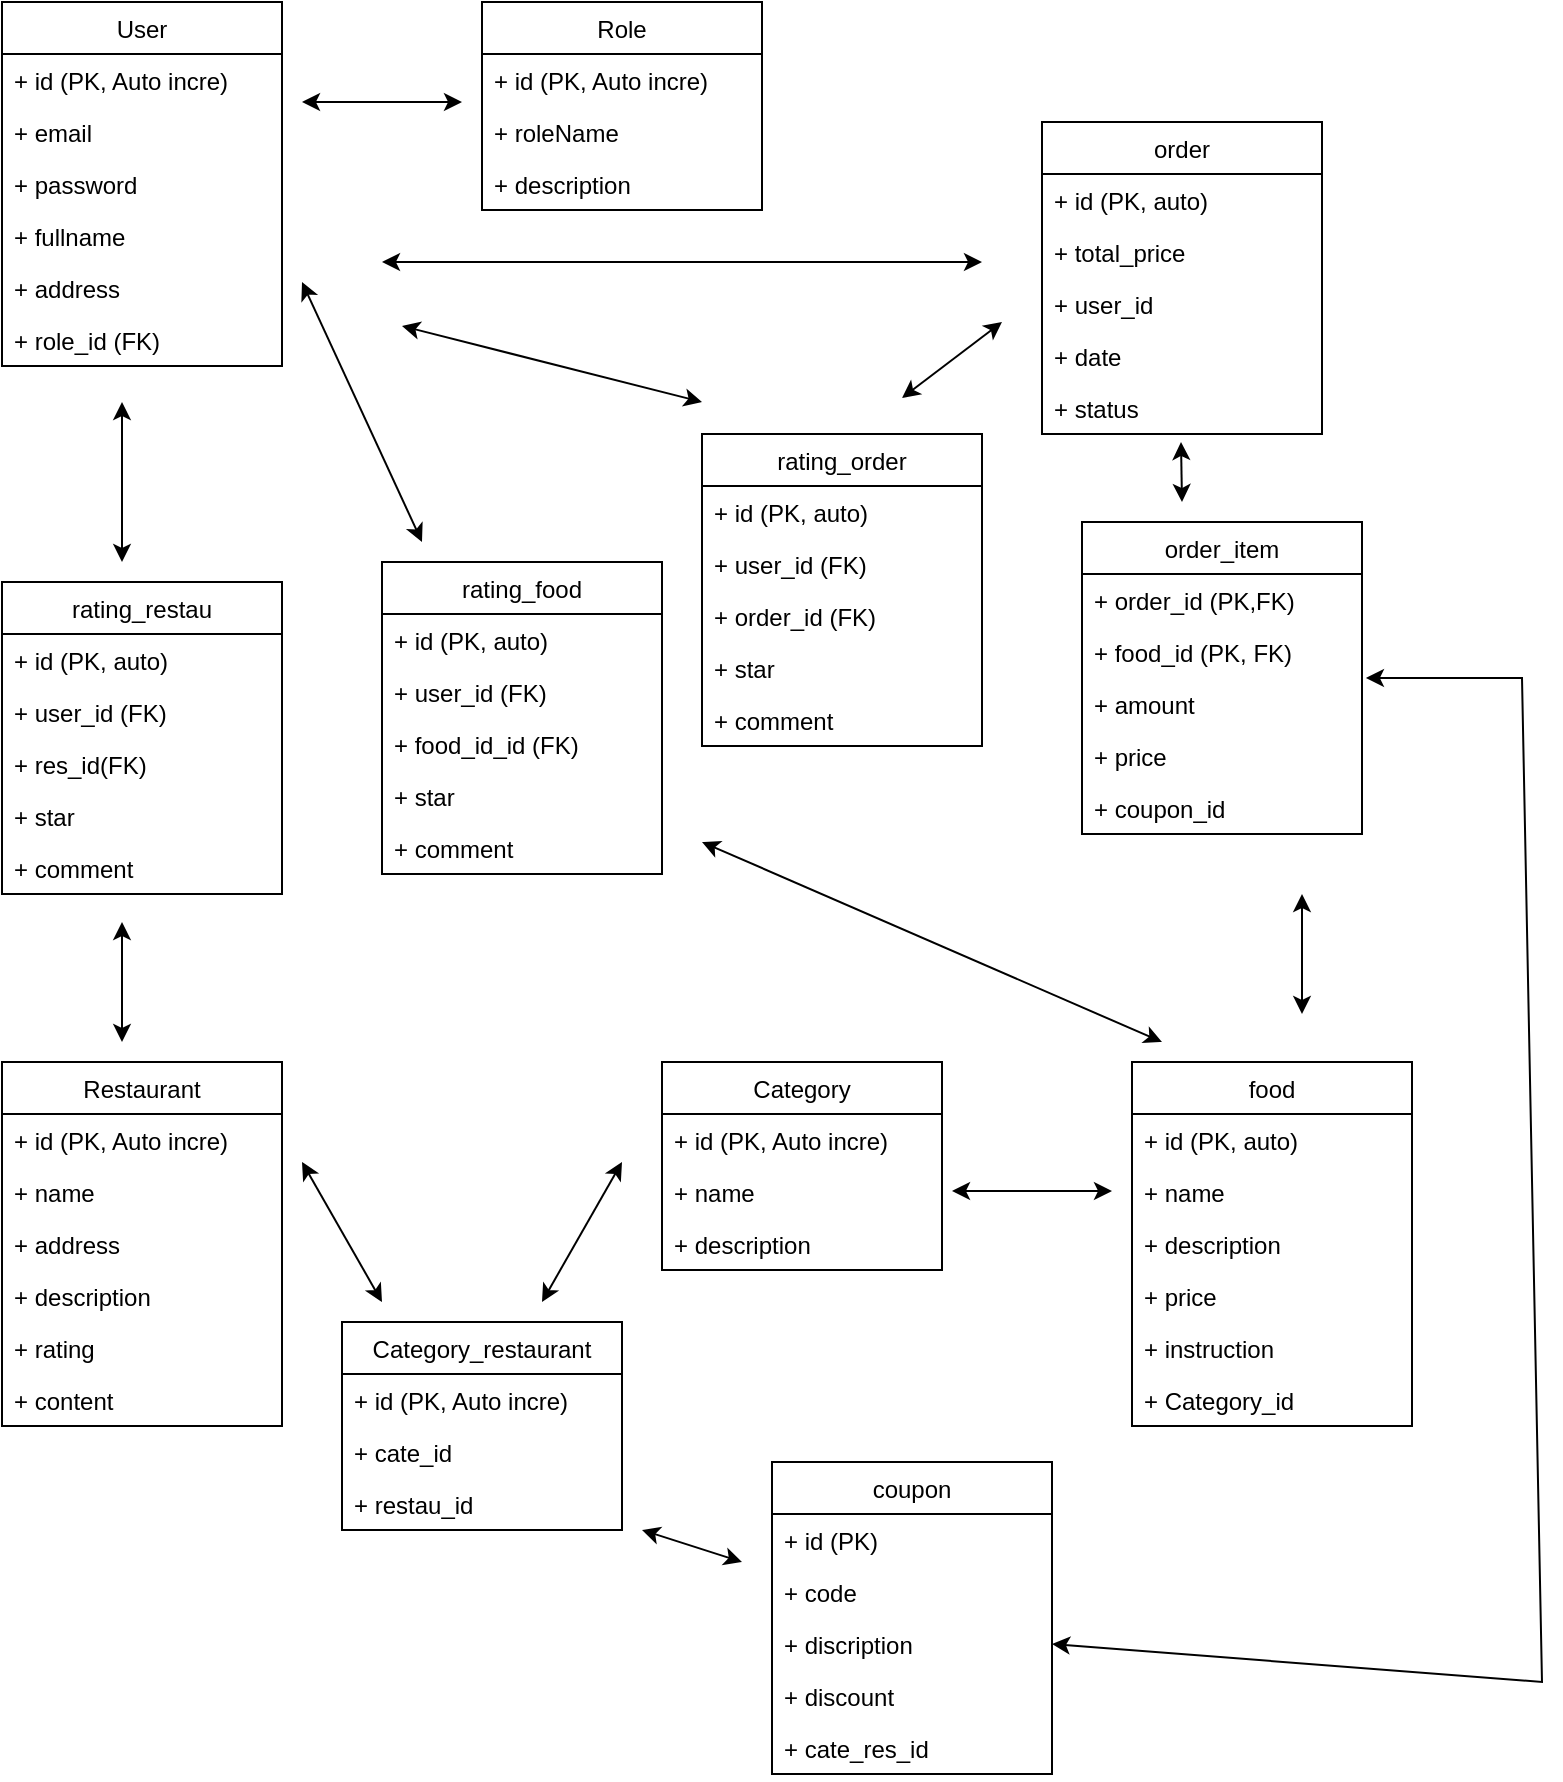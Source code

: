 <mxfile version="20.8.20" type="device"><diagram name="Page-1" id="gjFSyATlLkwNy_AtEqXd"><mxGraphModel dx="1120" dy="452" grid="1" gridSize="10" guides="1" tooltips="1" connect="1" arrows="1" fold="1" page="1" pageScale="1" pageWidth="850" pageHeight="1100" math="0" shadow="0"><root><mxCell id="0"/><mxCell id="1" parent="0"/><mxCell id="CccgnV73OyxPGAFx_HCX-1" value="User" style="swimlane;fontStyle=0;childLayout=stackLayout;horizontal=1;startSize=26;fillColor=none;horizontalStack=0;resizeParent=1;resizeParentMax=0;resizeLast=0;collapsible=1;marginBottom=0;" parent="1" vertex="1"><mxGeometry x="40" y="90" width="140" height="182" as="geometry"/></mxCell><mxCell id="CccgnV73OyxPGAFx_HCX-2" value="+ id (PK, Auto incre)" style="text;strokeColor=none;fillColor=none;align=left;verticalAlign=top;spacingLeft=4;spacingRight=4;overflow=hidden;rotatable=0;points=[[0,0.5],[1,0.5]];portConstraint=eastwest;" parent="CccgnV73OyxPGAFx_HCX-1" vertex="1"><mxGeometry y="26" width="140" height="26" as="geometry"/></mxCell><mxCell id="CccgnV73OyxPGAFx_HCX-3" value="+ email" style="text;strokeColor=none;fillColor=none;align=left;verticalAlign=top;spacingLeft=4;spacingRight=4;overflow=hidden;rotatable=0;points=[[0,0.5],[1,0.5]];portConstraint=eastwest;" parent="CccgnV73OyxPGAFx_HCX-1" vertex="1"><mxGeometry y="52" width="140" height="26" as="geometry"/></mxCell><mxCell id="CccgnV73OyxPGAFx_HCX-4" value="+ password" style="text;strokeColor=none;fillColor=none;align=left;verticalAlign=top;spacingLeft=4;spacingRight=4;overflow=hidden;rotatable=0;points=[[0,0.5],[1,0.5]];portConstraint=eastwest;" parent="CccgnV73OyxPGAFx_HCX-1" vertex="1"><mxGeometry y="78" width="140" height="26" as="geometry"/></mxCell><mxCell id="CccgnV73OyxPGAFx_HCX-5" value="+ fullname" style="text;strokeColor=none;fillColor=none;align=left;verticalAlign=top;spacingLeft=4;spacingRight=4;overflow=hidden;rotatable=0;points=[[0,0.5],[1,0.5]];portConstraint=eastwest;" parent="CccgnV73OyxPGAFx_HCX-1" vertex="1"><mxGeometry y="104" width="140" height="26" as="geometry"/></mxCell><mxCell id="CccgnV73OyxPGAFx_HCX-20" value="+ address" style="text;strokeColor=none;fillColor=none;align=left;verticalAlign=top;spacingLeft=4;spacingRight=4;overflow=hidden;rotatable=0;points=[[0,0.5],[1,0.5]];portConstraint=eastwest;" parent="CccgnV73OyxPGAFx_HCX-1" vertex="1"><mxGeometry y="130" width="140" height="26" as="geometry"/></mxCell><mxCell id="CccgnV73OyxPGAFx_HCX-12" value="+ role_id (FK)" style="text;strokeColor=none;fillColor=none;align=left;verticalAlign=top;spacingLeft=4;spacingRight=4;overflow=hidden;rotatable=0;points=[[0,0.5],[1,0.5]];portConstraint=eastwest;" parent="CccgnV73OyxPGAFx_HCX-1" vertex="1"><mxGeometry y="156" width="140" height="26" as="geometry"/></mxCell><mxCell id="CccgnV73OyxPGAFx_HCX-13" value="Role" style="swimlane;fontStyle=0;childLayout=stackLayout;horizontal=1;startSize=26;fillColor=none;horizontalStack=0;resizeParent=1;resizeParentMax=0;resizeLast=0;collapsible=1;marginBottom=0;" parent="1" vertex="1"><mxGeometry x="280" y="90" width="140" height="104" as="geometry"/></mxCell><mxCell id="CccgnV73OyxPGAFx_HCX-14" value="+ id (PK, Auto incre)" style="text;strokeColor=none;fillColor=none;align=left;verticalAlign=top;spacingLeft=4;spacingRight=4;overflow=hidden;rotatable=0;points=[[0,0.5],[1,0.5]];portConstraint=eastwest;" parent="CccgnV73OyxPGAFx_HCX-13" vertex="1"><mxGeometry y="26" width="140" height="26" as="geometry"/></mxCell><mxCell id="CccgnV73OyxPGAFx_HCX-15" value="+ roleName" style="text;strokeColor=none;fillColor=none;align=left;verticalAlign=top;spacingLeft=4;spacingRight=4;overflow=hidden;rotatable=0;points=[[0,0.5],[1,0.5]];portConstraint=eastwest;" parent="CccgnV73OyxPGAFx_HCX-13" vertex="1"><mxGeometry y="52" width="140" height="26" as="geometry"/></mxCell><mxCell id="CccgnV73OyxPGAFx_HCX-16" value="+ description" style="text;strokeColor=none;fillColor=none;align=left;verticalAlign=top;spacingLeft=4;spacingRight=4;overflow=hidden;rotatable=0;points=[[0,0.5],[1,0.5]];portConstraint=eastwest;" parent="CccgnV73OyxPGAFx_HCX-13" vertex="1"><mxGeometry y="78" width="140" height="26" as="geometry"/></mxCell><mxCell id="CccgnV73OyxPGAFx_HCX-22" value="" style="endArrow=classic;startArrow=classic;html=1;rounded=0;" parent="1" edge="1"><mxGeometry width="50" height="50" relative="1" as="geometry"><mxPoint x="190" y="140" as="sourcePoint"/><mxPoint x="270" y="140" as="targetPoint"/></mxGeometry></mxCell><mxCell id="CccgnV73OyxPGAFx_HCX-28" value="Restaurant" style="swimlane;fontStyle=0;childLayout=stackLayout;horizontal=1;startSize=26;fillColor=none;horizontalStack=0;resizeParent=1;resizeParentMax=0;resizeLast=0;collapsible=1;marginBottom=0;" parent="1" vertex="1"><mxGeometry x="40" y="620" width="140" height="182" as="geometry"/></mxCell><mxCell id="CccgnV73OyxPGAFx_HCX-29" value="+ id (PK, Auto incre)" style="text;strokeColor=none;fillColor=none;align=left;verticalAlign=top;spacingLeft=4;spacingRight=4;overflow=hidden;rotatable=0;points=[[0,0.5],[1,0.5]];portConstraint=eastwest;" parent="CccgnV73OyxPGAFx_HCX-28" vertex="1"><mxGeometry y="26" width="140" height="26" as="geometry"/></mxCell><mxCell id="CccgnV73OyxPGAFx_HCX-30" value="+ name" style="text;strokeColor=none;fillColor=none;align=left;verticalAlign=top;spacingLeft=4;spacingRight=4;overflow=hidden;rotatable=0;points=[[0,0.5],[1,0.5]];portConstraint=eastwest;" parent="CccgnV73OyxPGAFx_HCX-28" vertex="1"><mxGeometry y="52" width="140" height="26" as="geometry"/></mxCell><mxCell id="CccgnV73OyxPGAFx_HCX-31" value="+ address" style="text;strokeColor=none;fillColor=none;align=left;verticalAlign=top;spacingLeft=4;spacingRight=4;overflow=hidden;rotatable=0;points=[[0,0.5],[1,0.5]];portConstraint=eastwest;" parent="CccgnV73OyxPGAFx_HCX-28" vertex="1"><mxGeometry y="78" width="140" height="26" as="geometry"/></mxCell><mxCell id="CccgnV73OyxPGAFx_HCX-32" value="+ description" style="text;strokeColor=none;fillColor=none;align=left;verticalAlign=top;spacingLeft=4;spacingRight=4;overflow=hidden;rotatable=0;points=[[0,0.5],[1,0.5]];portConstraint=eastwest;" parent="CccgnV73OyxPGAFx_HCX-28" vertex="1"><mxGeometry y="104" width="140" height="26" as="geometry"/></mxCell><mxCell id="CccgnV73OyxPGAFx_HCX-33" value="+ rating" style="text;strokeColor=none;fillColor=none;align=left;verticalAlign=top;spacingLeft=4;spacingRight=4;overflow=hidden;rotatable=0;points=[[0,0.5],[1,0.5]];portConstraint=eastwest;" parent="CccgnV73OyxPGAFx_HCX-28" vertex="1"><mxGeometry y="130" width="140" height="26" as="geometry"/></mxCell><mxCell id="CccgnV73OyxPGAFx_HCX-34" value="+ content" style="text;strokeColor=none;fillColor=none;align=left;verticalAlign=top;spacingLeft=4;spacingRight=4;overflow=hidden;rotatable=0;points=[[0,0.5],[1,0.5]];portConstraint=eastwest;" parent="CccgnV73OyxPGAFx_HCX-28" vertex="1"><mxGeometry y="156" width="140" height="26" as="geometry"/></mxCell><mxCell id="CccgnV73OyxPGAFx_HCX-35" value="Category" style="swimlane;fontStyle=0;childLayout=stackLayout;horizontal=1;startSize=26;fillColor=none;horizontalStack=0;resizeParent=1;resizeParentMax=0;resizeLast=0;collapsible=1;marginBottom=0;" parent="1" vertex="1"><mxGeometry x="370" y="620" width="140" height="104" as="geometry"/></mxCell><mxCell id="CccgnV73OyxPGAFx_HCX-36" value="+ id (PK, Auto incre)" style="text;strokeColor=none;fillColor=none;align=left;verticalAlign=top;spacingLeft=4;spacingRight=4;overflow=hidden;rotatable=0;points=[[0,0.5],[1,0.5]];portConstraint=eastwest;" parent="CccgnV73OyxPGAFx_HCX-35" vertex="1"><mxGeometry y="26" width="140" height="26" as="geometry"/></mxCell><mxCell id="CccgnV73OyxPGAFx_HCX-37" value="+ name" style="text;strokeColor=none;fillColor=none;align=left;verticalAlign=top;spacingLeft=4;spacingRight=4;overflow=hidden;rotatable=0;points=[[0,0.5],[1,0.5]];portConstraint=eastwest;" parent="CccgnV73OyxPGAFx_HCX-35" vertex="1"><mxGeometry y="52" width="140" height="26" as="geometry"/></mxCell><mxCell id="CccgnV73OyxPGAFx_HCX-39" value="+ description" style="text;strokeColor=none;fillColor=none;align=left;verticalAlign=top;spacingLeft=4;spacingRight=4;overflow=hidden;rotatable=0;points=[[0,0.5],[1,0.5]];portConstraint=eastwest;" parent="CccgnV73OyxPGAFx_HCX-35" vertex="1"><mxGeometry y="78" width="140" height="26" as="geometry"/></mxCell><mxCell id="CccgnV73OyxPGAFx_HCX-51" value="food" style="swimlane;fontStyle=0;childLayout=stackLayout;horizontal=1;startSize=26;fillColor=none;horizontalStack=0;resizeParent=1;resizeParentMax=0;resizeLast=0;collapsible=1;marginBottom=0;" parent="1" vertex="1"><mxGeometry x="605" y="620" width="140" height="182" as="geometry"/></mxCell><mxCell id="CccgnV73OyxPGAFx_HCX-52" value="+ id (PK, auto)" style="text;strokeColor=none;fillColor=none;align=left;verticalAlign=top;spacingLeft=4;spacingRight=4;overflow=hidden;rotatable=0;points=[[0,0.5],[1,0.5]];portConstraint=eastwest;" parent="CccgnV73OyxPGAFx_HCX-51" vertex="1"><mxGeometry y="26" width="140" height="26" as="geometry"/></mxCell><mxCell id="CccgnV73OyxPGAFx_HCX-53" value="+ name" style="text;strokeColor=none;fillColor=none;align=left;verticalAlign=top;spacingLeft=4;spacingRight=4;overflow=hidden;rotatable=0;points=[[0,0.5],[1,0.5]];portConstraint=eastwest;" parent="CccgnV73OyxPGAFx_HCX-51" vertex="1"><mxGeometry y="52" width="140" height="26" as="geometry"/></mxCell><mxCell id="CccgnV73OyxPGAFx_HCX-54" value="+ description" style="text;strokeColor=none;fillColor=none;align=left;verticalAlign=top;spacingLeft=4;spacingRight=4;overflow=hidden;rotatable=0;points=[[0,0.5],[1,0.5]];portConstraint=eastwest;" parent="CccgnV73OyxPGAFx_HCX-51" vertex="1"><mxGeometry y="78" width="140" height="26" as="geometry"/></mxCell><mxCell id="CccgnV73OyxPGAFx_HCX-55" value="+ price" style="text;strokeColor=none;fillColor=none;align=left;verticalAlign=top;spacingLeft=4;spacingRight=4;overflow=hidden;rotatable=0;points=[[0,0.5],[1,0.5]];portConstraint=eastwest;" parent="CccgnV73OyxPGAFx_HCX-51" vertex="1"><mxGeometry y="104" width="140" height="26" as="geometry"/></mxCell><mxCell id="CccgnV73OyxPGAFx_HCX-57" value="+ instruction" style="text;strokeColor=none;fillColor=none;align=left;verticalAlign=top;spacingLeft=4;spacingRight=4;overflow=hidden;rotatable=0;points=[[0,0.5],[1,0.5]];portConstraint=eastwest;" parent="CccgnV73OyxPGAFx_HCX-51" vertex="1"><mxGeometry y="130" width="140" height="26" as="geometry"/></mxCell><mxCell id="CccgnV73OyxPGAFx_HCX-67" value="+ Category_id" style="text;strokeColor=none;fillColor=none;align=left;verticalAlign=top;spacingLeft=4;spacingRight=4;overflow=hidden;rotatable=0;points=[[0,0.5],[1,0.5]];portConstraint=eastwest;" parent="CccgnV73OyxPGAFx_HCX-51" vertex="1"><mxGeometry y="156" width="140" height="26" as="geometry"/></mxCell><mxCell id="CccgnV73OyxPGAFx_HCX-56" value="" style="endArrow=classic;startArrow=classic;html=1;rounded=0;" parent="1" edge="1"><mxGeometry width="50" height="50" relative="1" as="geometry"><mxPoint x="515" y="684.5" as="sourcePoint"/><mxPoint x="595" y="684.5" as="targetPoint"/></mxGeometry></mxCell><mxCell id="CccgnV73OyxPGAFx_HCX-59" value="rating_food" style="swimlane;fontStyle=0;childLayout=stackLayout;horizontal=1;startSize=26;fillColor=none;horizontalStack=0;resizeParent=1;resizeParentMax=0;resizeLast=0;collapsible=1;marginBottom=0;" parent="1" vertex="1"><mxGeometry x="230" y="370" width="140" height="156" as="geometry"/></mxCell><mxCell id="CccgnV73OyxPGAFx_HCX-60" value="+ id (PK, auto)" style="text;strokeColor=none;fillColor=none;align=left;verticalAlign=top;spacingLeft=4;spacingRight=4;overflow=hidden;rotatable=0;points=[[0,0.5],[1,0.5]];portConstraint=eastwest;" parent="CccgnV73OyxPGAFx_HCX-59" vertex="1"><mxGeometry y="26" width="140" height="26" as="geometry"/></mxCell><mxCell id="CccgnV73OyxPGAFx_HCX-61" value="+ user_id (FK)" style="text;strokeColor=none;fillColor=none;align=left;verticalAlign=top;spacingLeft=4;spacingRight=4;overflow=hidden;rotatable=0;points=[[0,0.5],[1,0.5]];portConstraint=eastwest;" parent="CccgnV73OyxPGAFx_HCX-59" vertex="1"><mxGeometry y="52" width="140" height="26" as="geometry"/></mxCell><mxCell id="CccgnV73OyxPGAFx_HCX-66" value="+ food_id_id (FK)" style="text;strokeColor=none;fillColor=none;align=left;verticalAlign=top;spacingLeft=4;spacingRight=4;overflow=hidden;rotatable=0;points=[[0,0.5],[1,0.5]];portConstraint=eastwest;" parent="CccgnV73OyxPGAFx_HCX-59" vertex="1"><mxGeometry y="78" width="140" height="26" as="geometry"/></mxCell><mxCell id="CccgnV73OyxPGAFx_HCX-62" value="+ star" style="text;strokeColor=none;fillColor=none;align=left;verticalAlign=top;spacingLeft=4;spacingRight=4;overflow=hidden;rotatable=0;points=[[0,0.5],[1,0.5]];portConstraint=eastwest;" parent="CccgnV73OyxPGAFx_HCX-59" vertex="1"><mxGeometry y="104" width="140" height="26" as="geometry"/></mxCell><mxCell id="CccgnV73OyxPGAFx_HCX-63" value="+ comment" style="text;strokeColor=none;fillColor=none;align=left;verticalAlign=top;spacingLeft=4;spacingRight=4;overflow=hidden;rotatable=0;points=[[0,0.5],[1,0.5]];portConstraint=eastwest;" parent="CccgnV73OyxPGAFx_HCX-59" vertex="1"><mxGeometry y="130" width="140" height="26" as="geometry"/></mxCell><mxCell id="CccgnV73OyxPGAFx_HCX-68" value="" style="endArrow=classic;startArrow=classic;html=1;rounded=0;" parent="1" edge="1"><mxGeometry width="50" height="50" relative="1" as="geometry"><mxPoint x="390" y="510" as="sourcePoint"/><mxPoint x="620" y="610" as="targetPoint"/></mxGeometry></mxCell><mxCell id="CccgnV73OyxPGAFx_HCX-69" value="" style="endArrow=classic;startArrow=classic;html=1;rounded=0;" parent="1" edge="1"><mxGeometry width="50" height="50" relative="1" as="geometry"><mxPoint x="190" y="230" as="sourcePoint"/><mxPoint x="250" y="360" as="targetPoint"/></mxGeometry></mxCell><mxCell id="CccgnV73OyxPGAFx_HCX-70" value="rating_restau" style="swimlane;fontStyle=0;childLayout=stackLayout;horizontal=1;startSize=26;fillColor=none;horizontalStack=0;resizeParent=1;resizeParentMax=0;resizeLast=0;collapsible=1;marginBottom=0;" parent="1" vertex="1"><mxGeometry x="40" y="380" width="140" height="156" as="geometry"/></mxCell><mxCell id="CccgnV73OyxPGAFx_HCX-71" value="+ id (PK, auto)" style="text;strokeColor=none;fillColor=none;align=left;verticalAlign=top;spacingLeft=4;spacingRight=4;overflow=hidden;rotatable=0;points=[[0,0.5],[1,0.5]];portConstraint=eastwest;" parent="CccgnV73OyxPGAFx_HCX-70" vertex="1"><mxGeometry y="26" width="140" height="26" as="geometry"/></mxCell><mxCell id="CccgnV73OyxPGAFx_HCX-72" value="+ user_id (FK)" style="text;strokeColor=none;fillColor=none;align=left;verticalAlign=top;spacingLeft=4;spacingRight=4;overflow=hidden;rotatable=0;points=[[0,0.5],[1,0.5]];portConstraint=eastwest;" parent="CccgnV73OyxPGAFx_HCX-70" vertex="1"><mxGeometry y="52" width="140" height="26" as="geometry"/></mxCell><mxCell id="CccgnV73OyxPGAFx_HCX-73" value="+ res_id(FK)" style="text;strokeColor=none;fillColor=none;align=left;verticalAlign=top;spacingLeft=4;spacingRight=4;overflow=hidden;rotatable=0;points=[[0,0.5],[1,0.5]];portConstraint=eastwest;" parent="CccgnV73OyxPGAFx_HCX-70" vertex="1"><mxGeometry y="78" width="140" height="26" as="geometry"/></mxCell><mxCell id="CccgnV73OyxPGAFx_HCX-74" value="+ star" style="text;strokeColor=none;fillColor=none;align=left;verticalAlign=top;spacingLeft=4;spacingRight=4;overflow=hidden;rotatable=0;points=[[0,0.5],[1,0.5]];portConstraint=eastwest;" parent="CccgnV73OyxPGAFx_HCX-70" vertex="1"><mxGeometry y="104" width="140" height="26" as="geometry"/></mxCell><mxCell id="CccgnV73OyxPGAFx_HCX-75" value="+ comment" style="text;strokeColor=none;fillColor=none;align=left;verticalAlign=top;spacingLeft=4;spacingRight=4;overflow=hidden;rotatable=0;points=[[0,0.5],[1,0.5]];portConstraint=eastwest;" parent="CccgnV73OyxPGAFx_HCX-70" vertex="1"><mxGeometry y="130" width="140" height="26" as="geometry"/></mxCell><mxCell id="CccgnV73OyxPGAFx_HCX-76" value="" style="endArrow=classic;startArrow=classic;html=1;rounded=0;" parent="1" edge="1"><mxGeometry width="50" height="50" relative="1" as="geometry"><mxPoint x="100" y="290" as="sourcePoint"/><mxPoint x="100" y="370" as="targetPoint"/></mxGeometry></mxCell><mxCell id="CccgnV73OyxPGAFx_HCX-77" value="" style="endArrow=classic;startArrow=classic;html=1;rounded=0;" parent="1" edge="1"><mxGeometry width="50" height="50" relative="1" as="geometry"><mxPoint x="100" y="550" as="sourcePoint"/><mxPoint x="100" y="610" as="targetPoint"/></mxGeometry></mxCell><mxCell id="CccgnV73OyxPGAFx_HCX-78" value="order" style="swimlane;fontStyle=0;childLayout=stackLayout;horizontal=1;startSize=26;fillColor=none;horizontalStack=0;resizeParent=1;resizeParentMax=0;resizeLast=0;collapsible=1;marginBottom=0;" parent="1" vertex="1"><mxGeometry x="560" y="150" width="140" height="156" as="geometry"/></mxCell><mxCell id="CccgnV73OyxPGAFx_HCX-79" value="+ id (PK, auto)" style="text;strokeColor=none;fillColor=none;align=left;verticalAlign=top;spacingLeft=4;spacingRight=4;overflow=hidden;rotatable=0;points=[[0,0.5],[1,0.5]];portConstraint=eastwest;" parent="CccgnV73OyxPGAFx_HCX-78" vertex="1"><mxGeometry y="26" width="140" height="26" as="geometry"/></mxCell><mxCell id="CccgnV73OyxPGAFx_HCX-80" value="+ total_price" style="text;strokeColor=none;fillColor=none;align=left;verticalAlign=top;spacingLeft=4;spacingRight=4;overflow=hidden;rotatable=0;points=[[0,0.5],[1,0.5]];portConstraint=eastwest;" parent="CccgnV73OyxPGAFx_HCX-78" vertex="1"><mxGeometry y="52" width="140" height="26" as="geometry"/></mxCell><mxCell id="CccgnV73OyxPGAFx_HCX-84" value="+ user_id" style="text;strokeColor=none;fillColor=none;align=left;verticalAlign=top;spacingLeft=4;spacingRight=4;overflow=hidden;rotatable=0;points=[[0,0.5],[1,0.5]];portConstraint=eastwest;" parent="CccgnV73OyxPGAFx_HCX-78" vertex="1"><mxGeometry y="78" width="140" height="26" as="geometry"/></mxCell><mxCell id="CccgnV73OyxPGAFx_HCX-97" value="+ date" style="text;strokeColor=none;fillColor=none;align=left;verticalAlign=top;spacingLeft=4;spacingRight=4;overflow=hidden;rotatable=0;points=[[0,0.5],[1,0.5]];portConstraint=eastwest;" parent="CccgnV73OyxPGAFx_HCX-78" vertex="1"><mxGeometry y="104" width="140" height="26" as="geometry"/></mxCell><mxCell id="CccgnV73OyxPGAFx_HCX-98" value="+ status" style="text;strokeColor=none;fillColor=none;align=left;verticalAlign=top;spacingLeft=4;spacingRight=4;overflow=hidden;rotatable=0;points=[[0,0.5],[1,0.5]];portConstraint=eastwest;" parent="CccgnV73OyxPGAFx_HCX-78" vertex="1"><mxGeometry y="130" width="140" height="26" as="geometry"/></mxCell><mxCell id="CccgnV73OyxPGAFx_HCX-85" value="" style="endArrow=classic;startArrow=classic;html=1;rounded=0;" parent="1" edge="1"><mxGeometry width="50" height="50" relative="1" as="geometry"><mxPoint x="230" y="220" as="sourcePoint"/><mxPoint x="530" y="220" as="targetPoint"/></mxGeometry></mxCell><mxCell id="CccgnV73OyxPGAFx_HCX-90" value="order_item" style="swimlane;fontStyle=0;childLayout=stackLayout;horizontal=1;startSize=26;fillColor=none;horizontalStack=0;resizeParent=1;resizeParentMax=0;resizeLast=0;collapsible=1;marginBottom=0;" parent="1" vertex="1"><mxGeometry x="580" y="350" width="140" height="156" as="geometry"/></mxCell><mxCell id="CccgnV73OyxPGAFx_HCX-91" value="+ order_id (PK,FK)" style="text;strokeColor=none;fillColor=none;align=left;verticalAlign=top;spacingLeft=4;spacingRight=4;overflow=hidden;rotatable=0;points=[[0,0.5],[1,0.5]];portConstraint=eastwest;" parent="CccgnV73OyxPGAFx_HCX-90" vertex="1"><mxGeometry y="26" width="140" height="26" as="geometry"/></mxCell><mxCell id="CccgnV73OyxPGAFx_HCX-92" value="+ food_id (PK, FK)" style="text;strokeColor=none;fillColor=none;align=left;verticalAlign=top;spacingLeft=4;spacingRight=4;overflow=hidden;rotatable=0;points=[[0,0.5],[1,0.5]];portConstraint=eastwest;" parent="CccgnV73OyxPGAFx_HCX-90" vertex="1"><mxGeometry y="52" width="140" height="26" as="geometry"/></mxCell><mxCell id="CccgnV73OyxPGAFx_HCX-93" value="+ amount" style="text;strokeColor=none;fillColor=none;align=left;verticalAlign=top;spacingLeft=4;spacingRight=4;overflow=hidden;rotatable=0;points=[[0,0.5],[1,0.5]];portConstraint=eastwest;" parent="CccgnV73OyxPGAFx_HCX-90" vertex="1"><mxGeometry y="78" width="140" height="26" as="geometry"/></mxCell><mxCell id="CccgnV73OyxPGAFx_HCX-94" value="+ price" style="text;strokeColor=none;fillColor=none;align=left;verticalAlign=top;spacingLeft=4;spacingRight=4;overflow=hidden;rotatable=0;points=[[0,0.5],[1,0.5]];portConstraint=eastwest;" parent="CccgnV73OyxPGAFx_HCX-90" vertex="1"><mxGeometry y="104" width="140" height="26" as="geometry"/></mxCell><mxCell id="UT84Pyrh2W6bXD2ypTSo-1" value="+ coupon_id" style="text;strokeColor=none;fillColor=none;align=left;verticalAlign=top;spacingLeft=4;spacingRight=4;overflow=hidden;rotatable=0;points=[[0,0.5],[1,0.5]];portConstraint=eastwest;" vertex="1" parent="CccgnV73OyxPGAFx_HCX-90"><mxGeometry y="130" width="140" height="26" as="geometry"/></mxCell><mxCell id="CccgnV73OyxPGAFx_HCX-95" value="" style="endArrow=classic;startArrow=classic;html=1;rounded=0;" parent="1" edge="1"><mxGeometry width="50" height="50" relative="1" as="geometry"><mxPoint x="629.5" y="310" as="sourcePoint"/><mxPoint x="630" y="340" as="targetPoint"/></mxGeometry></mxCell><mxCell id="CccgnV73OyxPGAFx_HCX-96" value="" style="endArrow=classic;startArrow=classic;html=1;rounded=0;" parent="1" edge="1"><mxGeometry width="50" height="50" relative="1" as="geometry"><mxPoint x="690" y="536" as="sourcePoint"/><mxPoint x="690" y="596" as="targetPoint"/></mxGeometry></mxCell><mxCell id="CccgnV73OyxPGAFx_HCX-99" value="rating_order" style="swimlane;fontStyle=0;childLayout=stackLayout;horizontal=1;startSize=26;fillColor=none;horizontalStack=0;resizeParent=1;resizeParentMax=0;resizeLast=0;collapsible=1;marginBottom=0;" parent="1" vertex="1"><mxGeometry x="390" y="306" width="140" height="156" as="geometry"/></mxCell><mxCell id="CccgnV73OyxPGAFx_HCX-100" value="+ id (PK, auto)" style="text;strokeColor=none;fillColor=none;align=left;verticalAlign=top;spacingLeft=4;spacingRight=4;overflow=hidden;rotatable=0;points=[[0,0.5],[1,0.5]];portConstraint=eastwest;" parent="CccgnV73OyxPGAFx_HCX-99" vertex="1"><mxGeometry y="26" width="140" height="26" as="geometry"/></mxCell><mxCell id="CccgnV73OyxPGAFx_HCX-101" value="+ user_id (FK)" style="text;strokeColor=none;fillColor=none;align=left;verticalAlign=top;spacingLeft=4;spacingRight=4;overflow=hidden;rotatable=0;points=[[0,0.5],[1,0.5]];portConstraint=eastwest;" parent="CccgnV73OyxPGAFx_HCX-99" vertex="1"><mxGeometry y="52" width="140" height="26" as="geometry"/></mxCell><mxCell id="CccgnV73OyxPGAFx_HCX-102" value="+ order_id (FK)" style="text;strokeColor=none;fillColor=none;align=left;verticalAlign=top;spacingLeft=4;spacingRight=4;overflow=hidden;rotatable=0;points=[[0,0.5],[1,0.5]];portConstraint=eastwest;" parent="CccgnV73OyxPGAFx_HCX-99" vertex="1"><mxGeometry y="78" width="140" height="26" as="geometry"/></mxCell><mxCell id="CccgnV73OyxPGAFx_HCX-103" value="+ star" style="text;strokeColor=none;fillColor=none;align=left;verticalAlign=top;spacingLeft=4;spacingRight=4;overflow=hidden;rotatable=0;points=[[0,0.5],[1,0.5]];portConstraint=eastwest;" parent="CccgnV73OyxPGAFx_HCX-99" vertex="1"><mxGeometry y="104" width="140" height="26" as="geometry"/></mxCell><mxCell id="CccgnV73OyxPGAFx_HCX-104" value="+ comment" style="text;strokeColor=none;fillColor=none;align=left;verticalAlign=top;spacingLeft=4;spacingRight=4;overflow=hidden;rotatable=0;points=[[0,0.5],[1,0.5]];portConstraint=eastwest;" parent="CccgnV73OyxPGAFx_HCX-99" vertex="1"><mxGeometry y="130" width="140" height="26" as="geometry"/></mxCell><mxCell id="CccgnV73OyxPGAFx_HCX-105" value="" style="endArrow=classic;startArrow=classic;html=1;rounded=0;" parent="1" edge="1"><mxGeometry width="50" height="50" relative="1" as="geometry"><mxPoint x="240" y="252" as="sourcePoint"/><mxPoint x="390" y="290" as="targetPoint"/></mxGeometry></mxCell><mxCell id="CccgnV73OyxPGAFx_HCX-106" value="" style="endArrow=classic;startArrow=classic;html=1;rounded=0;" parent="1" edge="1"><mxGeometry width="50" height="50" relative="1" as="geometry"><mxPoint x="540" y="250" as="sourcePoint"/><mxPoint x="490" y="288" as="targetPoint"/></mxGeometry></mxCell><mxCell id="CccgnV73OyxPGAFx_HCX-107" value="Category_restaurant" style="swimlane;fontStyle=0;childLayout=stackLayout;horizontal=1;startSize=26;fillColor=none;horizontalStack=0;resizeParent=1;resizeParentMax=0;resizeLast=0;collapsible=1;marginBottom=0;" parent="1" vertex="1"><mxGeometry x="210" y="750" width="140" height="104" as="geometry"/></mxCell><mxCell id="CccgnV73OyxPGAFx_HCX-108" value="+ id (PK, Auto incre)" style="text;strokeColor=none;fillColor=none;align=left;verticalAlign=top;spacingLeft=4;spacingRight=4;overflow=hidden;rotatable=0;points=[[0,0.5],[1,0.5]];portConstraint=eastwest;" parent="CccgnV73OyxPGAFx_HCX-107" vertex="1"><mxGeometry y="26" width="140" height="26" as="geometry"/></mxCell><mxCell id="CccgnV73OyxPGAFx_HCX-109" value="+ cate_id" style="text;strokeColor=none;fillColor=none;align=left;verticalAlign=top;spacingLeft=4;spacingRight=4;overflow=hidden;rotatable=0;points=[[0,0.5],[1,0.5]];portConstraint=eastwest;" parent="CccgnV73OyxPGAFx_HCX-107" vertex="1"><mxGeometry y="52" width="140" height="26" as="geometry"/></mxCell><mxCell id="CccgnV73OyxPGAFx_HCX-111" value="+ restau_id" style="text;strokeColor=none;fillColor=none;align=left;verticalAlign=top;spacingLeft=4;spacingRight=4;overflow=hidden;rotatable=0;points=[[0,0.5],[1,0.5]];portConstraint=eastwest;" parent="CccgnV73OyxPGAFx_HCX-107" vertex="1"><mxGeometry y="78" width="140" height="26" as="geometry"/></mxCell><mxCell id="CccgnV73OyxPGAFx_HCX-112" value="" style="endArrow=classic;startArrow=classic;html=1;rounded=0;" parent="1" edge="1"><mxGeometry width="50" height="50" relative="1" as="geometry"><mxPoint x="190" y="670" as="sourcePoint"/><mxPoint x="230" y="740" as="targetPoint"/></mxGeometry></mxCell><mxCell id="CccgnV73OyxPGAFx_HCX-114" value="" style="endArrow=classic;startArrow=classic;html=1;rounded=0;" parent="1" edge="1"><mxGeometry width="50" height="50" relative="1" as="geometry"><mxPoint x="350" y="670" as="sourcePoint"/><mxPoint x="310" y="740" as="targetPoint"/></mxGeometry></mxCell><mxCell id="UT84Pyrh2W6bXD2ypTSo-2" value="coupon" style="swimlane;fontStyle=0;childLayout=stackLayout;horizontal=1;startSize=26;fillColor=none;horizontalStack=0;resizeParent=1;resizeParentMax=0;resizeLast=0;collapsible=1;marginBottom=0;" vertex="1" parent="1"><mxGeometry x="425" y="820" width="140" height="156" as="geometry"/></mxCell><mxCell id="UT84Pyrh2W6bXD2ypTSo-3" value="+ id (PK)" style="text;strokeColor=none;fillColor=none;align=left;verticalAlign=top;spacingLeft=4;spacingRight=4;overflow=hidden;rotatable=0;points=[[0,0.5],[1,0.5]];portConstraint=eastwest;" vertex="1" parent="UT84Pyrh2W6bXD2ypTSo-2"><mxGeometry y="26" width="140" height="26" as="geometry"/></mxCell><mxCell id="UT84Pyrh2W6bXD2ypTSo-4" value="+ code" style="text;strokeColor=none;fillColor=none;align=left;verticalAlign=top;spacingLeft=4;spacingRight=4;overflow=hidden;rotatable=0;points=[[0,0.5],[1,0.5]];portConstraint=eastwest;" vertex="1" parent="UT84Pyrh2W6bXD2ypTSo-2"><mxGeometry y="52" width="140" height="26" as="geometry"/></mxCell><mxCell id="UT84Pyrh2W6bXD2ypTSo-5" value="+ discription" style="text;strokeColor=none;fillColor=none;align=left;verticalAlign=top;spacingLeft=4;spacingRight=4;overflow=hidden;rotatable=0;points=[[0,0.5],[1,0.5]];portConstraint=eastwest;" vertex="1" parent="UT84Pyrh2W6bXD2ypTSo-2"><mxGeometry y="78" width="140" height="26" as="geometry"/></mxCell><mxCell id="UT84Pyrh2W6bXD2ypTSo-6" value="+ discount" style="text;strokeColor=none;fillColor=none;align=left;verticalAlign=top;spacingLeft=4;spacingRight=4;overflow=hidden;rotatable=0;points=[[0,0.5],[1,0.5]];portConstraint=eastwest;" vertex="1" parent="UT84Pyrh2W6bXD2ypTSo-2"><mxGeometry y="104" width="140" height="26" as="geometry"/></mxCell><mxCell id="UT84Pyrh2W6bXD2ypTSo-8" value="+ cate_res_id" style="text;strokeColor=none;fillColor=none;align=left;verticalAlign=top;spacingLeft=4;spacingRight=4;overflow=hidden;rotatable=0;points=[[0,0.5],[1,0.5]];portConstraint=eastwest;" vertex="1" parent="UT84Pyrh2W6bXD2ypTSo-2"><mxGeometry y="130" width="140" height="26" as="geometry"/></mxCell><mxCell id="UT84Pyrh2W6bXD2ypTSo-9" value="" style="endArrow=classic;startArrow=classic;html=1;rounded=0;" edge="1" parent="1"><mxGeometry width="50" height="50" relative="1" as="geometry"><mxPoint x="360" y="854" as="sourcePoint"/><mxPoint x="410" y="870" as="targetPoint"/></mxGeometry></mxCell><mxCell id="UT84Pyrh2W6bXD2ypTSo-10" value="" style="endArrow=classic;startArrow=classic;html=1;rounded=0;exitX=1;exitY=0.5;exitDx=0;exitDy=0;entryX=1.014;entryY=0;entryDx=0;entryDy=0;entryPerimeter=0;" edge="1" parent="1" source="UT84Pyrh2W6bXD2ypTSo-5" target="CccgnV73OyxPGAFx_HCX-93"><mxGeometry width="50" height="50" relative="1" as="geometry"><mxPoint x="650" y="880" as="sourcePoint"/><mxPoint x="800" y="410" as="targetPoint"/><Array as="points"><mxPoint x="810" y="930"/><mxPoint x="800" y="428"/></Array></mxGeometry></mxCell></root></mxGraphModel></diagram></mxfile>